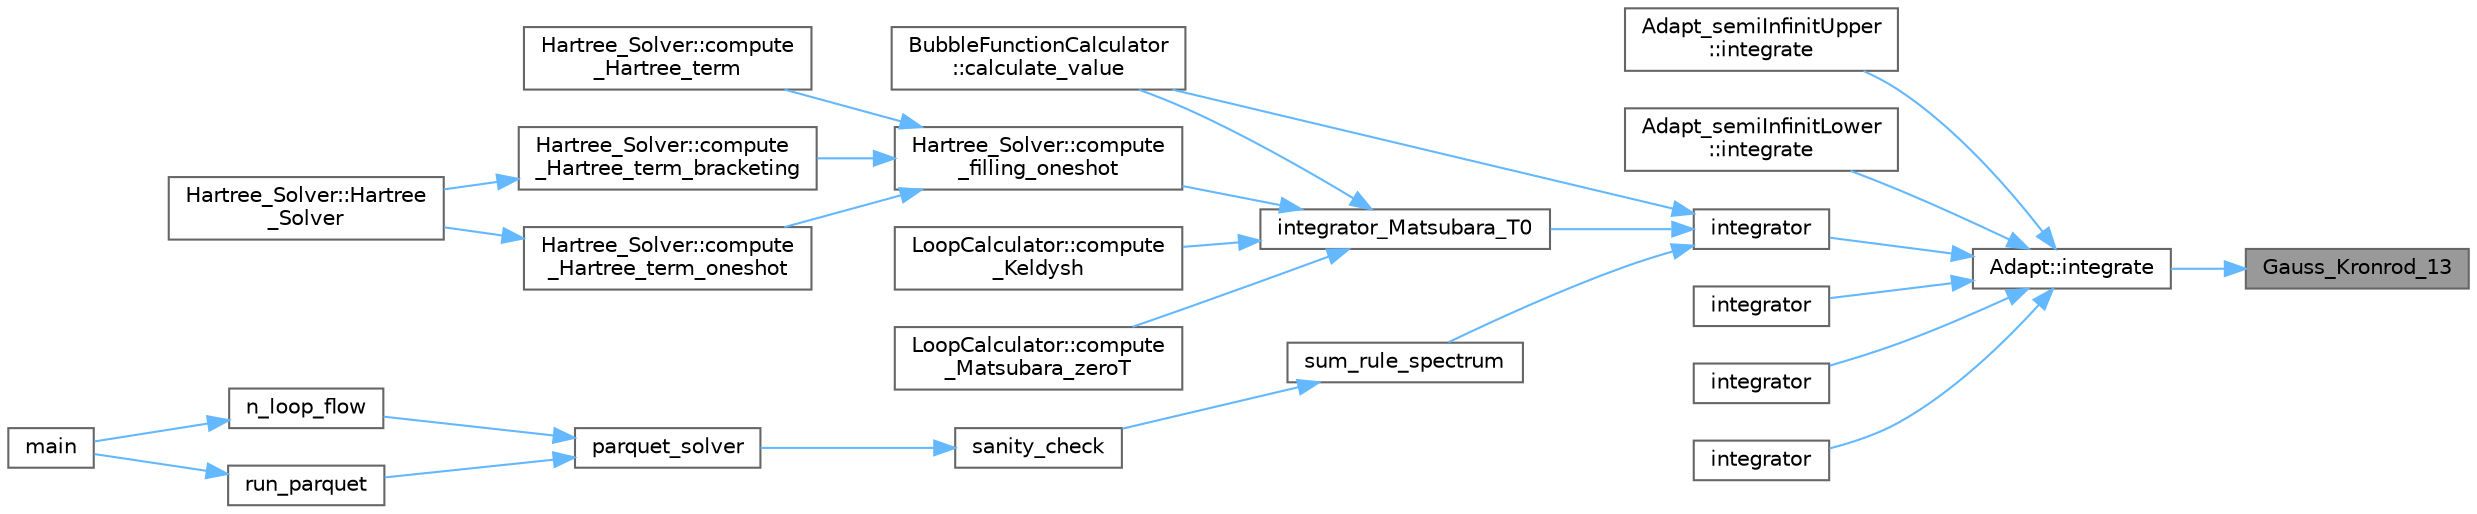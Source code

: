 digraph "Gauss_Kronrod_13"
{
 // INTERACTIVE_SVG=YES
 // LATEX_PDF_SIZE
  bgcolor="transparent";
  edge [fontname=Helvetica,fontsize=10,labelfontname=Helvetica,labelfontsize=10];
  node [fontname=Helvetica,fontsize=10,shape=box,height=0.2,width=0.4];
  rankdir="RL";
  Node1 [id="Node000001",label="Gauss_Kronrod_13",height=0.2,width=0.4,color="gray40", fillcolor="grey60", style="filled", fontcolor="black",tooltip=" "];
  Node1 -> Node2 [id="edge1_Node000001_Node000002",dir="back",color="steelblue1",style="solid",tooltip=" "];
  Node2 [id="Node000002",label="Adapt::integrate",height=0.2,width=0.4,color="grey40", fillcolor="white", style="filled",URL="$d6/dc0/structAdapt.html#aea59190231c23744a7108f395568049d",tooltip=" "];
  Node2 -> Node3 [id="edge2_Node000002_Node000003",dir="back",color="steelblue1",style="solid",tooltip=" "];
  Node3 [id="Node000003",label="Adapt_semiInfinitUpper\l::integrate",height=0.2,width=0.4,color="grey40", fillcolor="white", style="filled",URL="$dd/d9b/classAdapt__semiInfinitUpper.html#a1f572c519c8517d3d05bbda0332a17d1",tooltip=" "];
  Node2 -> Node4 [id="edge3_Node000002_Node000004",dir="back",color="steelblue1",style="solid",tooltip=" "];
  Node4 [id="Node000004",label="Adapt_semiInfinitLower\l::integrate",height=0.2,width=0.4,color="grey40", fillcolor="white", style="filled",URL="$d3/def/classAdapt__semiInfinitLower.html#aa9fc2b24cb5d635f00e7eb936e8c5cb8",tooltip=" "];
  Node2 -> Node5 [id="edge4_Node000002_Node000005",dir="back",color="steelblue1",style="solid",tooltip=" "];
  Node5 [id="Node000005",label="integrator",height=0.2,width=0.4,color="grey40", fillcolor="white", style="filled",URL="$dd/d1f/integrator_8hpp.html#a48c076c51ab55e8e2172d7d4fe99b12a",tooltip="— WRAPPER FUNCTIONS: INTERFACE FOR ACCESSING THE INTEGRATOR IN BUBBLES/LOOP — ///"];
  Node5 -> Node6 [id="edge5_Node000005_Node000006",dir="back",color="steelblue1",style="solid",tooltip=" "];
  Node6 [id="Node000006",label="BubbleFunctionCalculator\l::calculate_value",height=0.2,width=0.4,color="grey40", fillcolor="white", style="filled",URL="$de/d96/classBubbleFunctionCalculator.html#a53bebac3629a512ce90e8c4b4d05fe1c",tooltip=" "];
  Node5 -> Node7 [id="edge6_Node000005_Node000007",dir="back",color="steelblue1",style="solid",tooltip=" "];
  Node7 [id="Node000007",label="integrator_Matsubara_T0",height=0.2,width=0.4,color="grey40", fillcolor="white", style="filled",URL="$dd/d1f/integrator_8hpp.html#a7302c6b3faf870a9680b7a66f4c44bc4",tooltip=" "];
  Node7 -> Node6 [id="edge7_Node000007_Node000006",dir="back",color="steelblue1",style="solid",tooltip=" "];
  Node7 -> Node8 [id="edge8_Node000007_Node000008",dir="back",color="steelblue1",style="solid",tooltip=" "];
  Node8 [id="Node000008",label="Hartree_Solver::compute\l_filling_oneshot",height=0.2,width=0.4,color="grey40", fillcolor="white", style="filled",URL="$d2/d75/classHartree__Solver.html#ac5e8d2fd2f8d7b542aa387e3fa8a1679",tooltip=" "];
  Node8 -> Node9 [id="edge9_Node000008_Node000009",dir="back",color="steelblue1",style="solid",tooltip=" "];
  Node9 [id="Node000009",label="Hartree_Solver::compute\l_Hartree_term",height=0.2,width=0.4,color="grey40", fillcolor="white", style="filled",URL="$d2/d75/classHartree__Solver.html#a1d40db72d9ef0f9ac66a89215c7e5e48",tooltip=" "];
  Node8 -> Node10 [id="edge10_Node000008_Node000010",dir="back",color="steelblue1",style="solid",tooltip=" "];
  Node10 [id="Node000010",label="Hartree_Solver::compute\l_Hartree_term_bracketing",height=0.2,width=0.4,color="grey40", fillcolor="white", style="filled",URL="$d2/d75/classHartree__Solver.html#ae2d914bd8a937dc7eabd1033b8100d5d",tooltip=" "];
  Node10 -> Node11 [id="edge11_Node000010_Node000011",dir="back",color="steelblue1",style="solid",tooltip=" "];
  Node11 [id="Node000011",label="Hartree_Solver::Hartree\l_Solver",height=0.2,width=0.4,color="grey40", fillcolor="white", style="filled",URL="$d2/d75/classHartree__Solver.html#a401fc5a73008a43b96f23b7af958db7f",tooltip="constructor used for testing the Hartree-term computation with different Keldysh components of the si..."];
  Node8 -> Node12 [id="edge12_Node000008_Node000012",dir="back",color="steelblue1",style="solid",tooltip=" "];
  Node12 [id="Node000012",label="Hartree_Solver::compute\l_Hartree_term_oneshot",height=0.2,width=0.4,color="grey40", fillcolor="white", style="filled",URL="$d2/d75/classHartree__Solver.html#a81f76908acbe7c69cfb06a34611a192e",tooltip=" "];
  Node12 -> Node11 [id="edge13_Node000012_Node000011",dir="back",color="steelblue1",style="solid",tooltip=" "];
  Node7 -> Node13 [id="edge14_Node000007_Node000013",dir="back",color="steelblue1",style="solid",tooltip=" "];
  Node13 [id="Node000013",label="LoopCalculator::compute\l_Keldysh",height=0.2,width=0.4,color="grey40", fillcolor="white", style="filled",URL="$df/dc8/classLoopCalculator.html#a92e1b8bae469c8850f355f7516c6a713",tooltip=" "];
  Node7 -> Node14 [id="edge15_Node000007_Node000014",dir="back",color="steelblue1",style="solid",tooltip=" "];
  Node14 [id="Node000014",label="LoopCalculator::compute\l_Matsubara_zeroT",height=0.2,width=0.4,color="grey40", fillcolor="white", style="filled",URL="$df/dc8/classLoopCalculator.html#ae19558099f89265f434f971e7b05eed3",tooltip=" "];
  Node5 -> Node15 [id="edge16_Node000005_Node000015",dir="back",color="steelblue1",style="solid",tooltip=" "];
  Node15 [id="Node000015",label="sum_rule_spectrum",height=0.2,width=0.4,color="grey40", fillcolor="white", style="filled",URL="$d9/dae/postprocessing_8c_09_09.html#ab67d7d4ba1acc5297a2e2b2867559291",tooltip=" "];
  Node15 -> Node16 [id="edge17_Node000015_Node000016",dir="back",color="steelblue1",style="solid",tooltip=" "];
  Node16 [id="Node000016",label="sanity_check",height=0.2,width=0.4,color="grey40", fillcolor="white", style="filled",URL="$d2/d3f/sanity__check_8hpp.html#a884fca24faf1e006b285fcce3ddd0299",tooltip=" "];
  Node16 -> Node17 [id="edge18_Node000016_Node000017",dir="back",color="steelblue1",style="solid",tooltip=" "];
  Node17 [id="Node000017",label="parquet_solver",height=0.2,width=0.4,color="grey40", fillcolor="white", style="filled",URL="$dd/d0a/parquet__solver_8hpp.html#a07f441b6693f6e2e8d958049ae06cb73",tooltip=" "];
  Node17 -> Node18 [id="edge19_Node000017_Node000018",dir="back",color="steelblue1",style="solid",tooltip=" "];
  Node18 [id="Node000018",label="n_loop_flow",height=0.2,width=0.4,color="grey40", fillcolor="white", style="filled",URL="$d4/dde/flow_8c_09_09.html#a7bebcecda67107fbc8dde6bed6d3ecaa",tooltip=" "];
  Node18 -> Node19 [id="edge20_Node000018_Node000019",dir="back",color="steelblue1",style="solid",tooltip=" "];
  Node19 [id="Node000019",label="main",height=0.2,width=0.4,color="grey40", fillcolor="white", style="filled",URL="$df/d0a/main_8cpp.html#a7114aa2dd6837734db57667a298dfcc4",tooltip=" "];
  Node17 -> Node20 [id="edge21_Node000017_Node000020",dir="back",color="steelblue1",style="solid",tooltip=" "];
  Node20 [id="Node000020",label="run_parquet",height=0.2,width=0.4,color="grey40", fillcolor="white", style="filled",URL="$d5/d94/parquet__solver_8c_09_09.html#aaeb567e9e64243a1b424f89a13b5a425",tooltip=" "];
  Node20 -> Node19 [id="edge22_Node000020_Node000019",dir="back",color="steelblue1",style="solid",tooltip=" "];
  Node2 -> Node21 [id="edge23_Node000002_Node000021",dir="back",color="steelblue1",style="solid",tooltip=" "];
  Node21 [id="Node000021",label="integrator",height=0.2,width=0.4,color="grey40", fillcolor="white", style="filled",URL="$dd/d1f/integrator_8hpp.html#a3dc530034bfaf5a3f1921ccb88e0a18a",tooltip=" "];
  Node2 -> Node22 [id="edge24_Node000002_Node000022",dir="back",color="steelblue1",style="solid",tooltip=" "];
  Node22 [id="Node000022",label="integrator",height=0.2,width=0.4,color="grey40", fillcolor="white", style="filled",URL="$dd/d1f/integrator_8hpp.html#aed3c6a84bb84d819ecd0a634e88009b5",tooltip=" "];
  Node2 -> Node23 [id="edge25_Node000002_Node000023",dir="back",color="steelblue1",style="solid",tooltip=" "];
  Node23 [id="Node000023",label="integrator",height=0.2,width=0.4,color="grey40", fillcolor="white", style="filled",URL="$dd/d1f/integrator_8hpp.html#a4e44036d1dc1fa3cd6f999f3e0e21ecf",tooltip=" "];
}

